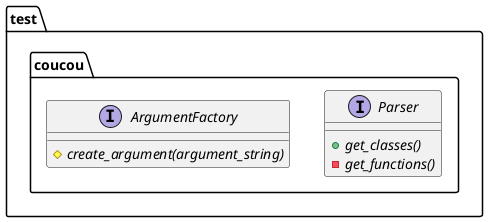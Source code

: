 @startuml

set namespaceSeparator ::

namespace test::coucou{

Interface Parser{
    + {abstract} get_classes()
    - {abstract} get_functions()
}

interface ArgumentFactory{
    # {abstract} create_argument(argument_string)
}
}
@enduml
